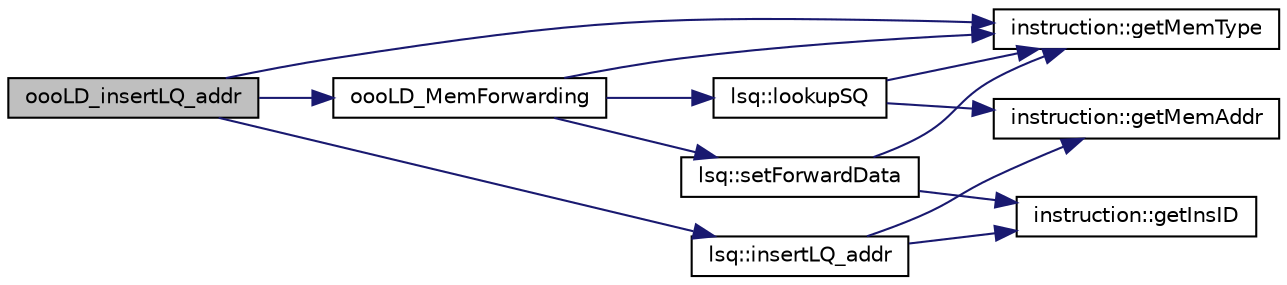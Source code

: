 digraph G
{
  edge [fontname="Helvetica",fontsize="10",labelfontname="Helvetica",labelfontsize="10"];
  node [fontname="Helvetica",fontsize="10",shape=record];
  rankdir=LR;
  Node1 [label="oooLD_insertLQ_addr",height=0.2,width=0.4,color="black", fillcolor="grey75", style="filled" fontcolor="black"];
  Node1 -> Node2 [color="midnightblue",fontsize="10",style="solid"];
  Node2 [label="instruction::getMemType",height=0.2,width=0.4,color="black", fillcolor="white", style="filled",URL="$classinstruction.html#a8051847b8731d697107d682564a7385f"];
  Node1 -> Node3 [color="midnightblue",fontsize="10",style="solid"];
  Node3 [label="lsq::insertLQ_addr",height=0.2,width=0.4,color="black", fillcolor="white", style="filled",URL="$classlsq.html#a34c826839b11b966e3f0c27f43168f99"];
  Node3 -> Node4 [color="midnightblue",fontsize="10",style="solid"];
  Node4 [label="instruction::getInsID",height=0.2,width=0.4,color="black", fillcolor="white", style="filled",URL="$classinstruction.html#a0856c8a7411c298a51cd8d8d5e2f8b12"];
  Node3 -> Node5 [color="midnightblue",fontsize="10",style="solid"];
  Node5 [label="instruction::getMemAddr",height=0.2,width=0.4,color="black", fillcolor="white", style="filled",URL="$classinstruction.html#a507811b2f10f679c90ac79ff64929272"];
  Node1 -> Node6 [color="midnightblue",fontsize="10",style="solid"];
  Node6 [label="oooLD_MemForwarding",height=0.2,width=0.4,color="black", fillcolor="white", style="filled",URL="$oooLD__lsq__ctrl_8cpp.html#a8817b63972be2cb9076a5a63421d8da1"];
  Node6 -> Node2 [color="midnightblue",fontsize="10",style="solid"];
  Node6 -> Node7 [color="midnightblue",fontsize="10",style="solid"];
  Node7 [label="lsq::lookupSQ",height=0.2,width=0.4,color="black", fillcolor="white", style="filled",URL="$classlsq.html#ab0f9350bede75f5dd0f46abd71a3fc20"];
  Node7 -> Node5 [color="midnightblue",fontsize="10",style="solid"];
  Node7 -> Node2 [color="midnightblue",fontsize="10",style="solid"];
  Node6 -> Node8 [color="midnightblue",fontsize="10",style="solid"];
  Node8 [label="lsq::setForwardData",height=0.2,width=0.4,color="black", fillcolor="white", style="filled",URL="$classlsq.html#ae1c6ebc9bb617e8076b1f53feaa734ff"];
  Node8 -> Node4 [color="midnightblue",fontsize="10",style="solid"];
  Node8 -> Node2 [color="midnightblue",fontsize="10",style="solid"];
}
